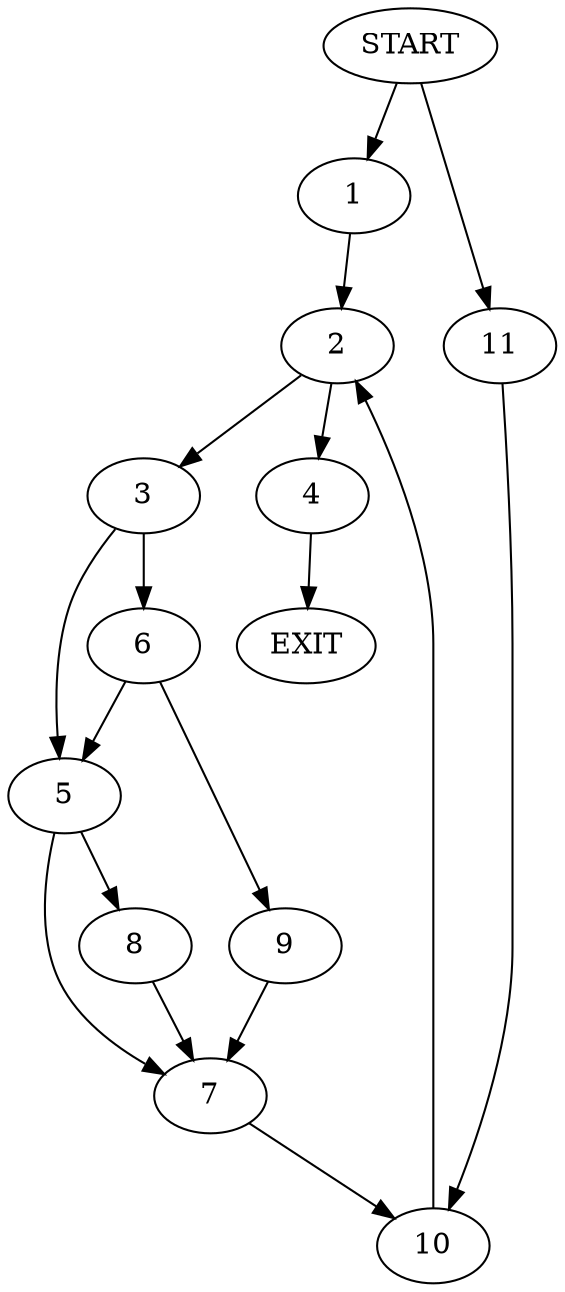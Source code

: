 digraph {
0 [label="START"]
12 [label="EXIT"]
0 -> 1
1 -> 2
2 -> 3
2 -> 4
4 -> 12
3 -> 5
3 -> 6
5 -> 7
5 -> 8
6 -> 5
6 -> 9
9 -> 7
7 -> 10
8 -> 7
10 -> 2
0 -> 11
11 -> 10
}
